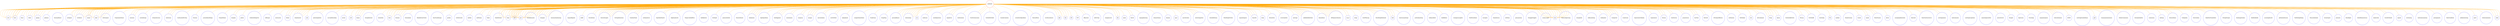 graph G {
	graph [nodesep=0.5 overlap=false spines=ortho]
	node [color=green shape=circle]
	AskReddit [color=red]
	aww [color=blue]
	AskReddit -- aww [color=orange]
	news [color=blue]
	AskReddit -- news [color=orange]
	Music [color=blue]
	AskReddit -- Music [color=orange]
	videos [color=blue]
	AskReddit -- videos [color=orange]
	aww [color=blue]
	AskReddit -- aww [color=orange]
	gaming [color=blue]
	AskReddit -- gaming [color=orange]
	pokemon [color=blue]
	AskReddit -- pokemon [color=orange]
	thisismylifenow [color=blue]
	AskReddit -- thisismylifenow [color=orange]
	southpark [color=blue]
	AskReddit -- southpark [color=orange]
	news [color=blue]
	AskReddit -- news [color=orange]
	worldnews [color=blue]
	AskReddit -- worldnews [color=orange]
	worldnews [color=blue]
	AskReddit -- worldnews [color=orange]
	worldnews [color=blue]
	AskReddit -- worldnews [color=orange]
	worldnews [color=blue]
	AskReddit -- worldnews [color=orange]
	worldnews [color=blue]
	AskReddit -- worldnews [color=orange]
	memes [color=blue]
	AskReddit -- memes [color=orange]
	Jokes [color=blue]
	AskReddit -- Jokes [color=orange]
	softwaregore [color=blue]
	AskReddit -- softwaregore [color=orange]
	ProgrammerHumor [color=blue]
	AskReddit -- ProgrammerHumor [color=orange]
	nononono [color=blue]
	AskReddit -- nononono [color=orange]
	assholedesign [color=blue]
	AskReddit -- assholedesign [color=orange]
	worldnews [color=blue]
	AskReddit -- worldnews [color=orange]
	h3h3productions [color=blue]
	AskReddit -- h3h3productions [color=orange]
	Libertarian [color=blue]
	AskReddit -- Libertarian [color=orange]
	UnethicalLifeProTips [color=blue]
	AskReddit -- UnethicalLifeProTips [color=orange]
	Firearms [color=blue]
	AskReddit -- Firearms [color=orange]
	justneckbeardthings [color=blue]
	AskReddit -- justneckbeardthings [color=orange]
	PrequelMemes [color=blue]
	AskReddit -- PrequelMemes [color=orange]
	facepalm [color=blue]
	AskReddit -- facepalm [color=orange]
	politics [color=blue]
	AskReddit -- politics [color=orange]
	ChildrenFallingOver [color=blue]
	AskReddit -- ChildrenFallingOver [color=orange]
	GifRecipes [color=blue]
	AskReddit -- GifRecipes [color=orange]
	motorcycles [color=blue]
	AskReddit -- motorcycles [color=orange]
	Python [color=blue]
	AskReddit -- Python [color=orange]
	Python [color=blue]
	AskReddit -- Python [color=orange]
	todayilearned [color=blue]
	AskReddit -- todayilearned [color=orange]
	aww [color=blue]
	AskReddit -- aww [color=orange]
	Python [color=blue]
	AskReddit -- Python [color=orange]
	cafe [color=blue]
	AskReddit -- cafe [color=orange]
	videos [color=blue]
	AskReddit -- videos [color=orange]
	photoshopbattles [color=blue]
	AskReddit -- photoshopbattles [color=orange]
	im14andthisisdeep [color=blue]
	AskReddit -- im14andthisisdeep [color=orange]
	movies [color=blue]
	AskReddit -- movies [color=orange]
	LSD [color=blue]
	AskReddit -- LSD [color=orange]
	hmmm [color=blue]
	AskReddit -- hmmm [color=orange]
	EnoughInternet [color=blue]
	AskReddit -- EnoughInternet [color=orange]
	listentothis [color=blue]
	AskReddit -- listentothis [color=orange]
	trees [color=blue]
	AskReddit -- trees [color=orange]
	formula1 [color=blue]
	AskReddit -- formula1 [color=orange]
	Jokes [color=blue]
	AskReddit -- Jokes [color=orange]
	formuladank [color=blue]
	AskReddit -- formuladank [color=orange]
	formula1 [color=blue]
	AskReddit -- formula1 [color=orange]
	formula1 [color=blue]
	AskReddit -- formula1 [color=orange]
	BikiniBottomTwitter [color=blue]
	AskReddit -- BikiniBottomTwitter [color=orange]
	formula1 [color=blue]
	AskReddit -- formula1 [color=orange]
	RaceTrackDesigns [color=blue]
	AskReddit -- RaceTrackDesigns [color=orange]
	formula1 [color=blue]
	AskReddit -- formula1 [color=orange]
	RaceTrackDesigns [color=blue]
	AskReddit -- RaceTrackDesigns [color=orange]
	gorillaz [color=blue]
	AskReddit -- gorillaz [color=orange]
	GetMotivated [color=blue]
	AskReddit -- GetMotivated [color=orange]
	AskMen [color=blue]
	AskReddit -- AskMen [color=orange]
	AskWomen [color=blue]
	AskReddit -- AskWomen [color=orange]
	Tinder [color=blue]
	AskReddit -- Tinder [color=orange]
	MadeMeSmile [color=blue]
	AskReddit -- MadeMeSmile [color=orange]
	funny [color=blue]
	AskReddit -- funny [color=orange]
	gifs [color=blue]
	AskReddit -- gifs [color=orange]
	Tinder [color=blue]
	AskReddit -- Tinder [color=orange]
	pics [color=blue]
	AskReddit -- pics [color=orange]
	forbiddensnacks [color=blue]
	AskReddit -- forbiddensnacks [color=orange]
	forbiddensnacks [color=blue]
	AskReddit -- forbiddensnacks [color=orange]
	forbiddensnacks [color=blue]
	AskReddit -- forbiddensnacks [color=orange]
	teenagers [color=blue]
	AskReddit -- teenagers [color=orange]
	forbiddensnacks [color=blue]
	AskReddit -- forbiddensnacks [color=orange]
	forbiddensnacks [color=blue]
	AskReddit -- forbiddensnacks [color=orange]
	forbiddensnacks [color=blue]
	AskReddit -- forbiddensnacks [color=orange]
	learnmachinelearning [color=blue]
	AskReddit -- learnmachinelearning [color=orange]
	worldnews [color=blue]
	AskReddit -- worldnews [color=orange]
	leagueoflegends [color=blue]
	AskReddit -- leagueoflegends [color=orange]
	netflix [color=blue]
	AskReddit -- netflix [color=orange]
	pics [color=blue]
	AskReddit -- pics [color=orange]
	MovieDetails [color=blue]
	AskReddit -- MovieDetails [color=orange]
	pics [color=blue]
	AskReddit -- pics [color=orange]
	MovieDetails [color=blue]
	AskReddit -- MovieDetails [color=orange]
	pics [color=blue]
	AskReddit -- pics [color=orange]
	Showerthoughts [color=blue]
	AskReddit -- Showerthoughts [color=orange]
	NoStupidQuestions [color=blue]
	AskReddit -- NoStupidQuestions [color=orange]
	TooAfraidToAsk [color=blue]
	AskReddit -- TooAfraidToAsk [color=orange]
	hmmm [color=blue]
	AskReddit -- hmmm [color=orange]
	awfuleyebrows [color=blue]
	AskReddit -- awfuleyebrows [color=orange]
	OopsDidntMeanTo [color=blue]
	AskReddit -- OopsDidntMeanTo [color=orange]
	gaming [color=blue]
	AskReddit -- gaming [color=orange]
	HighQualityGifs [color=blue]
	AskReddit -- HighQualityGifs [color=orange]
	ThingsCutInHalfPorn [color=blue]
	AskReddit -- ThingsCutInHalfPorn [color=orange]
	Badfaketexts [color=blue]
	AskReddit -- Badfaketexts [color=orange]
	NotMyJob [color=blue]
	AskReddit -- NotMyJob [color=orange]
	quityourbullshit [color=blue]
	AskReddit -- quityourbullshit [color=orange]
	MonsterHunter [color=blue]
	AskReddit -- MonsterHunter [color=orange]
	dankmemes [color=blue]
	AskReddit -- dankmemes [color=orange]
	bigdickproblems [color=blue]
	AskReddit -- bigdickproblems [color=orange]
	Showerthoughts [color=blue]
	AskReddit -- Showerthoughts [color=orange]
	thatHappened [color=blue]
	AskReddit -- thatHappened [color=orange]
	nonononoyes [color=blue]
	AskReddit -- nonononoyes [color=orange]
	conspiracy [color=blue]
	AskReddit -- conspiracy [color=orange]
	niceguys [color=blue]
	AskReddit -- niceguys [color=orange]
	thatHappened [color=blue]
	AskReddit -- thatHappened [color=orange]
	iamverybadass [color=blue]
	AskReddit -- iamverybadass [color=orange]
	LetsNotMeet [color=blue]
	AskReddit -- LetsNotMeet [color=orange]
	hiphopheads [color=blue]
	AskReddit -- hiphopheads [color=orange]
	orangeisthenewblack [color=blue]
	AskReddit -- orangeisthenewblack [color=orange]
	trees [color=blue]
	AskReddit -- trees [color=orange]
	FrankOcean [color=blue]
	AskReddit -- FrankOcean [color=orange]
	YoungThug [color=blue]
	AskReddit -- YoungThug [color=orange]
	todayilearned [color=blue]
	AskReddit -- todayilearned [color=orange]
	personalfinance [color=blue]
	AskReddit -- personalfinance [color=orange]
	relationships [color=blue]
	AskReddit -- relationships [color=orange]
	relationships [color=blue]
	AskReddit -- relationships [color=orange]
	relationships [color=blue]
	AskReddit -- relationships [color=orange]
	relationships [color=blue]
	AskReddit -- relationships [color=orange]
	sex [color=blue]
	AskReddit -- sex [color=orange]
	confession [color=blue]
	AskReddit -- confession [color=orange]
	morbidquestions [color=blue]
	AskReddit -- morbidquestions [color=orange]
	legaladvice [color=blue]
	AskReddit -- legaladvice [color=orange]
	morbidquestions [color=blue]
	AskReddit -- morbidquestions [color=orange]
	legaladvice [color=blue]
	AskReddit -- legaladvice [color=orange]
	legaladvice [color=blue]
	AskReddit -- legaladvice [color=orange]
	relationships [color=blue]
	AskReddit -- relationships [color=orange]
	battlestations [color=blue]
	AskReddit -- battlestations [color=orange]
	TwoXChromosomes [color=blue]
	AskReddit -- TwoXChromosomes [color=orange]
	relationships [color=blue]
	AskReddit -- relationships [color=orange]
	pics [color=blue]
	AskReddit -- pics [color=orange]
	TooMeIrlForMeIrl [color=blue]
	AskReddit -- TooMeIrlForMeIrl [color=orange]
	ComedyCemetery [color=blue]
	AskReddit -- ComedyCemetery [color=orange]
	seventhworldproblems [color=blue]
	AskReddit -- seventhworldproblems [color=orange]
	TheGoodPlace [color=blue]
	AskReddit -- TheGoodPlace [color=orange]
	facepalm [color=blue]
	AskReddit -- facepalm [color=orange]
	wowthissubexists [color=blue]
	AskReddit -- wowthissubexists [color=orange]
	lgbt [color=blue]
	AskReddit -- lgbt [color=orange]
	ComedyCemetery [color=blue]
	AskReddit -- ComedyCemetery [color=orange]
	tifu [color=blue]
	AskReddit -- tifu [color=orange]
	DIY [color=blue]
	AskReddit -- DIY [color=orange]
	WTF [color=blue]
	AskReddit -- WTF [color=orange]
	offmychest [color=blue]
	AskReddit -- offmychest [color=orange]
	LifeProTips [color=blue]
	AskReddit -- LifeProTips [color=orange]
	changemyview [color=blue]
	AskReddit -- changemyview [color=orange]
	dbz [color=blue]
	AskReddit -- dbz [color=orange]
	dbz [color=blue]
	AskReddit -- dbz [color=orange]
	dbz [color=blue]
	AskReddit -- dbz [color=orange]
	anime [color=blue]
	AskReddit -- anime [color=orange]
	Jokes [color=blue]
	AskReddit -- Jokes [color=orange]
	Jokes [color=blue]
	AskReddit -- Jokes [color=orange]
	lgbt [color=blue]
	AskReddit -- lgbt [color=orange]
	lgbt [color=blue]
	AskReddit -- lgbt [color=orange]
	Marvel [color=blue]
	AskReddit -- Marvel [color=orange]
	Jokes [color=blue]
	AskReddit -- Jokes [color=orange]
	languagelearning [color=blue]
	AskReddit -- languagelearning [color=orange]
	funny [color=blue]
	AskReddit -- funny [color=orange]
	worldnews [color=blue]
	AskReddit -- worldnews [color=orange]
	hitmanvhitman [color=blue]
	AskReddit -- hitmanvhitman [color=orange]
	funny [color=blue]
	AskReddit -- funny [color=orange]
	nononono [color=blue]
	AskReddit -- nononono [color=orange]
	Eminem [color=blue]
	AskReddit -- Eminem [color=orange]
	space [color=blue]
	AskReddit -- space [color=orange]
	marvelstudios [color=blue]
	AskReddit -- marvelstudios [color=orange]
	interestingasfuck [color=blue]
	AskReddit -- interestingasfuck [color=orange]
	videos [color=blue]
	AskReddit -- videos [color=orange]
	aww [color=blue]
	AskReddit -- aww [color=orange]
	SubredditDrama [color=blue]
	AskReddit -- SubredditDrama [color=orange]
	WhitePeopleTwitter [color=blue]
	AskReddit -- WhitePeopleTwitter [color=orange]
	rupaulsdragrace [color=blue]
	AskReddit -- rupaulsdragrace [color=orange]
	RoastMe [color=blue]
	AskReddit -- RoastMe [color=orange]
	RoastMe [color=blue]
	AskReddit -- RoastMe [color=orange]
	RoastMe [color=blue]
	AskReddit -- RoastMe [color=orange]
	"4chan" [color=blue]
	AskReddit -- "4chan" [color=orange]
	HistoryPorn [color=blue]
	AskReddit -- HistoryPorn [color=orange]
	videos [color=blue]
	AskReddit -- videos [color=orange]
	LivestreamFail [color=blue]
	AskReddit -- LivestreamFail [color=orange]
	LivestreamFail [color=blue]
	AskReddit -- LivestreamFail [color=orange]
	sadcringe [color=blue]
	AskReddit -- sadcringe [color=orange]
	AskRedditAfterDark [color=blue]
	AskReddit -- AskRedditAfterDark [color=orange]
	LifeProTips [color=blue]
	AskReddit -- LifeProTips [color=orange]
	BeautyBoxes [color=blue]
	AskReddit -- BeautyBoxes [color=orange]
	AskRedditAfterDark [color=blue]
	AskReddit -- AskRedditAfterDark [color=orange]
	AskRedditAfterDark [color=blue]
	AskReddit -- AskRedditAfterDark [color=orange]
	AskRedditAfterDark [color=blue]
	AskReddit -- AskRedditAfterDark [color=orange]
	AskRedditAfterDark [color=blue]
	AskReddit -- AskRedditAfterDark [color=orange]
	HPHogwartsMystery [color=blue]
	AskReddit -- HPHogwartsMystery [color=orange]
	HPHogwartsMystery [color=blue]
	AskReddit -- HPHogwartsMystery [color=orange]
	HPHogwartsMystery [color=blue]
	AskReddit -- HPHogwartsMystery [color=orange]
	HPHogwartsMystery [color=blue]
	AskReddit -- HPHogwartsMystery [color=orange]
	HPHogwartsMystery [color=blue]
	AskReddit -- HPHogwartsMystery [color=orange]
	HPHogwartsMystery [color=blue]
	AskReddit -- HPHogwartsMystery [color=orange]
	HPHogwartsMystery [color=blue]
	AskReddit -- HPHogwartsMystery [color=orange]
	HPHogwartsMystery [color=blue]
	AskReddit -- HPHogwartsMystery [color=orange]
	HPHogwartsMystery [color=blue]
	AskReddit -- HPHogwartsMystery [color=orange]
	teenagers [color=blue]
	AskReddit -- teenagers [color=orange]
	me_irl [color=blue]
	AskReddit -- me_irl [color=orange]
	creepy [color=blue]
	AskReddit -- creepy [color=orange]
	Marvel [color=blue]
	AskReddit -- Marvel [color=orange]
	OutOfTheLoop [color=blue]
	AskReddit -- OutOfTheLoop [color=orange]
	gaming [color=blue]
	AskReddit -- gaming [color=orange]
	AskRedditAfterDark [color=blue]
	AskReddit -- AskRedditAfterDark [color=orange]
	OutOfTheLoop [color=blue]
	AskReddit -- OutOfTheLoop [color=orange]
	WatchPeopleDieInside [color=blue]
	AskReddit -- WatchPeopleDieInside [color=orange]
	DnD [color=blue]
	AskReddit -- DnD [color=orange]
	WatchPeopleDieInside [color=blue]
	AskReddit -- WatchPeopleDieInside [color=orange]
	therewasanattempt [color=blue]
	AskReddit -- therewasanattempt [color=orange]
	Justfuckmyshitup [color=blue]
	AskReddit -- Justfuckmyshitup [color=orange]
	holdmyredbull [color=blue]
	AskReddit -- holdmyredbull [color=orange]
	nononono [color=blue]
	AskReddit -- nononono [color=orange]
	gifs [color=blue]
	AskReddit -- gifs [color=orange]
	DadReflexes [color=blue]
	AskReddit -- DadReflexes [color=orange]
	ContagiousLaughter [color=blue]
	AskReddit -- ContagiousLaughter [color=orange]
	funny [color=blue]
	AskReddit -- funny [color=orange]
	pics [color=blue]
	AskReddit -- pics [color=orange]
	ThriftStoreHauls [color=blue]
	AskReddit -- ThriftStoreHauls [color=orange]
	Incorgnito [color=blue]
	AskReddit -- Incorgnito [color=orange]
	teenagers [color=blue]
	AskReddit -- teenagers [color=orange]
	teenagers [color=blue]
	AskReddit -- teenagers [color=orange]
	ShaneDawson [color=blue]
	AskReddit -- ShaneDawson [color=orange]
	teenagers [color=blue]
	AskReddit -- teenagers [color=orange]
	LGBTeens [color=blue]
	AskReddit -- LGBTeens [color=orange]
	greysanatomy [color=blue]
	AskReddit -- greysanatomy [color=orange]
	ShaneDawson [color=blue]
	AskReddit -- ShaneDawson [color=orange]
	McJuggerNuggets [color=blue]
	AskReddit -- McJuggerNuggets [color=orange]
	McJuggerNuggets [color=blue]
	AskReddit -- McJuggerNuggets [color=orange]
	pics [color=blue]
	AskReddit -- pics [color=orange]
	Jokes [color=blue]
	AskReddit -- Jokes [color=orange]
	pics [color=blue]
	AskReddit -- pics [color=orange]
	instant_regret [color=blue]
	AskReddit -- instant_regret [color=orange]
	OopsDidntMeanTo [color=blue]
	AskReddit -- OopsDidntMeanTo [color=orange]
	nba [color=blue]
	AskReddit -- nba [color=orange]
	nba [color=blue]
	AskReddit -- nba [color=orange]
	Whatcouldgowrong [color=blue]
	AskReddit -- Whatcouldgowrong [color=orange]
	nba [color=blue]
	AskReddit -- nba [color=orange]
	chicagobulls [color=blue]
	AskReddit -- chicagobulls [color=orange]
	nba [color=blue]
	AskReddit -- nba [color=orange]
	nba [color=blue]
	AskReddit -- nba [color=orange]
	Whatcouldgowrong [color=blue]
	AskReddit -- Whatcouldgowrong [color=orange]
	NoStupidQuestions [color=blue]
	AskReddit -- NoStupidQuestions [color=orange]
	TooAfraidToAsk [color=blue]
	AskReddit -- TooAfraidToAsk [color=orange]
	hmmm [color=blue]
	AskReddit -- hmmm [color=orange]
	dankmemes [color=blue]
	AskReddit -- dankmemes [color=orange]
	oddlysatisfying [color=blue]
	AskReddit -- oddlysatisfying [color=orange]
	dankmemes [color=blue]
	AskReddit -- dankmemes [color=orange]
	dankmemes [color=blue]
	AskReddit -- dankmemes [color=orange]
	dankmemes [color=blue]
	AskReddit -- dankmemes [color=orange]
	holdmybeer [color=blue]
	AskReddit -- holdmybeer [color=orange]
	Unexpected [color=blue]
	AskReddit -- Unexpected [color=orange]
	CrimeScene [color=blue]
	AskReddit -- CrimeScene [color=orange]
	personalfinance [color=blue]
	AskReddit -- personalfinance [color=orange]
	TooAfraidToAsk [color=blue]
	AskReddit -- TooAfraidToAsk [color=orange]
	ExpectationVsReality [color=blue]
	AskReddit -- ExpectationVsReality [color=orange]
	Supernatural [color=blue]
	AskReddit -- Supernatural [color=orange]
	Terraria [color=blue]
	AskReddit -- Terraria [color=orange]
	ClintStevens [color=blue]
	AskReddit -- ClintStevens [color=orange]
	pcmasterrace [color=blue]
	AskReddit -- pcmasterrace [color=orange]
	Terraria [color=blue]
	AskReddit -- Terraria [color=orange]
	Terraria [color=blue]
	AskReddit -- Terraria [color=orange]
	ClintStevens [color=blue]
	AskReddit -- ClintStevens [color=orange]
	pics [color=blue]
	AskReddit -- pics [color=orange]
	pics [color=blue]
	AskReddit -- pics [color=orange]
	StarWars [color=blue]
	AskReddit -- StarWars [color=orange]
	funny [color=blue]
	AskReddit -- funny [color=orange]
	NASCAR [color=blue]
	AskReddit -- NASCAR [color=orange]
	SWGalaxyOfHeroes [color=blue]
	AskReddit -- SWGalaxyOfHeroes [color=orange]
	StarWars [color=blue]
	AskReddit -- StarWars [color=orange]
	NASCAR [color=blue]
	AskReddit -- NASCAR [color=orange]
	WatchPeopleDieInside [color=blue]
	AskReddit -- WatchPeopleDieInside [color=orange]
	videos [color=blue]
	AskReddit -- videos [color=orange]
	news [color=blue]
	AskReddit -- news [color=orange]
	nottheonion [color=blue]
	AskReddit -- nottheonion [color=orange]
	WatchPeopleDieInside [color=blue]
	AskReddit -- WatchPeopleDieInside [color=orange]
	TheWeeknd [color=blue]
	AskReddit -- TheWeeknd [color=orange]
	worldnews [color=blue]
	AskReddit -- worldnews [color=orange]
	gifs [color=blue]
	AskReddit -- gifs [color=orange]
	funny [color=blue]
	AskReddit -- funny [color=orange]
	pcmasterrace [color=blue]
	AskReddit -- pcmasterrace [color=orange]
	wow [color=blue]
	AskReddit -- wow [color=orange]
	AdviceAnimals [color=blue]
	AskReddit -- AdviceAnimals [color=orange]
	AdviceAnimals [color=blue]
	AskReddit -- AdviceAnimals [color=orange]
	trees [color=blue]
	AskReddit -- trees [color=orange]
	offmychest [color=blue]
	AskReddit -- offmychest [color=orange]
	Drugs [color=blue]
	AskReddit -- Drugs [color=orange]
	skyrim [color=blue]
	AskReddit -- skyrim [color=orange]
	skyrim [color=blue]
	AskReddit -- skyrim [color=orange]
	Drugs [color=blue]
	AskReddit -- Drugs [color=orange]
	todayilearned [color=blue]
	AskReddit -- todayilearned [color=orange]
	trees [color=blue]
	AskReddit -- trees [color=orange]
	NoStupidQuestions [color=blue]
	AskReddit -- NoStupidQuestions [color=orange]
	Drugs [color=blue]
	AskReddit -- Drugs [color=orange]
	funny [color=blue]
	AskReddit -- funny [color=orange]
	Showerthoughts [color=blue]
	AskReddit -- Showerthoughts [color=orange]
	MurderedByWords [color=blue]
	AskReddit -- MurderedByWords [color=orange]
	funny [color=blue]
	AskReddit -- funny [color=orange]
	funny [color=blue]
	AskReddit -- funny [color=orange]
	Unexpected [color=blue]
	AskReddit -- Unexpected [color=orange]
	Jokes [color=blue]
	AskReddit -- Jokes [color=orange]
	Petscop [color=blue]
	AskReddit -- Petscop [color=orange]
	FortNiteBR [color=blue]
	AskReddit -- FortNiteBR [color=orange]
	Petscop [color=blue]
	AskReddit -- Petscop [color=orange]
	boottoobig [color=blue]
	AskReddit -- boottoobig [color=orange]
	PS4 [color=blue]
	AskReddit -- PS4 [color=orange]
	marvelstudios [color=blue]
	AskReddit -- marvelstudios [color=orange]
	todayilearned [color=blue]
	AskReddit -- todayilearned [color=orange]
	FortNiteBR [color=blue]
	AskReddit -- FortNiteBR [color=orange]
	marvelstudios [color=blue]
	AskReddit -- marvelstudios [color=orange]
	madlads [color=blue]
	AskReddit -- madlads [color=orange]
	me_irl [color=blue]
	AskReddit -- me_irl [color=orange]
	MemeEconomy [color=blue]
	AskReddit -- MemeEconomy [color=orange]
	toronto [color=blue]
	AskReddit -- toronto [color=orange]
	todayilearned [color=blue]
	AskReddit -- todayilearned [color=orange]
	canada [color=blue]
	AskReddit -- canada [color=orange]
	canada [color=blue]
	AskReddit -- canada [color=orange]
	IWantToLearn [color=blue]
	AskReddit -- IWantToLearn [color=orange]
	niceguys [color=blue]
	AskReddit -- niceguys [color=orange]
	Libertarian [color=blue]
	AskReddit -- Libertarian [color=orange]
	Advice [color=blue]
	AskReddit -- Advice [color=orange]
	confession [color=blue]
	AskReddit -- confession [color=orange]
	Libertarian [color=blue]
	AskReddit -- Libertarian [color=orange]
	HistoryPorn [color=blue]
	AskReddit -- HistoryPorn [color=orange]
	WhitePeopleTwitter [color=blue]
	AskReddit -- WhitePeopleTwitter [color=orange]
	WhitePeopleTwitter [color=blue]
	AskReddit -- WhitePeopleTwitter [color=orange]
	insanepeoplefacebook [color=blue]
	AskReddit -- insanepeoplefacebook [color=orange]
	thatHappened [color=blue]
	AskReddit -- thatHappened [color=orange]
	nonononoyes [color=blue]
	AskReddit -- nonononoyes [color=orange]
	conspiracy [color=blue]
	AskReddit -- conspiracy [color=orange]
	niceguys [color=blue]
	AskReddit -- niceguys [color=orange]
	thatHappened [color=blue]
	AskReddit -- thatHappened [color=orange]
	iamverybadass [color=blue]
	AskReddit -- iamverybadass [color=orange]
	LetsNotMeet [color=blue]
	AskReddit -- LetsNotMeet [color=orange]
	hmmm [color=blue]
	AskReddit -- hmmm [color=orange]
	aww [color=blue]
	AskReddit -- aww [color=orange]
	Minecraft [color=blue]
	AskReddit -- Minecraft [color=orange]
	gaming [color=blue]
	AskReddit -- gaming [color=orange]
	Showerthoughts [color=blue]
	AskReddit -- Showerthoughts [color=orange]
	Unexpected [color=blue]
	AskReddit -- Unexpected [color=orange]
	StarWars [color=blue]
	AskReddit -- StarWars [color=orange]
	gaming [color=blue]
	AskReddit -- gaming [color=orange]
	interestingasfuck [color=blue]
	AskReddit -- interestingasfuck [color=orange]
	interestingasfuck [color=blue]
	AskReddit -- interestingasfuck [color=orange]
	Unexpected [color=blue]
	AskReddit -- Unexpected [color=orange]
	TalesFromYourServer [color=blue]
	AskReddit -- TalesFromYourServer [color=orange]
	NoStupidQuestions [color=blue]
	AskReddit -- NoStupidQuestions [color=orange]
	tifu [color=blue]
	AskReddit -- tifu [color=orange]
	astrologymemes [color=blue]
	AskReddit -- astrologymemes [color=orange]
	TwoXChromosomes [color=blue]
	AskReddit -- TwoXChromosomes [color=orange]
	astrologymemes [color=blue]
	AskReddit -- astrologymemes [color=orange]
	AskWomen [color=blue]
	AskReddit -- AskWomen [color=orange]
	TalesFromYourServer [color=blue]
	AskReddit -- TalesFromYourServer [color=orange]
	tifu [color=blue]
	AskReddit -- tifu [color=orange]
	badroommates [color=blue]
	AskReddit -- badroommates [color=orange]
	pics [color=blue]
	AskReddit -- pics [color=orange]
	Showerthoughts [color=blue]
	AskReddit -- Showerthoughts [color=orange]
	funny [color=blue]
	AskReddit -- funny [color=orange]
	interestingasfuck [color=blue]
	AskReddit -- interestingasfuck [color=orange]
	Showerthoughts [color=blue]
	AskReddit -- Showerthoughts [color=orange]
	nba [color=blue]
	AskReddit -- nba [color=orange]
	nba [color=blue]
	AskReddit -- nba [color=orange]
	RoastMe [color=blue]
	AskReddit -- RoastMe [color=orange]
	nba [color=blue]
	AskReddit -- nba [color=orange]
	nba [color=blue]
	AskReddit -- nba [color=orange]
	nba [color=blue]
	AskReddit -- nba [color=orange]
	nba [color=blue]
	AskReddit -- nba [color=orange]
	nba [color=blue]
	AskReddit -- nba [color=orange]
	nba [color=blue]
	AskReddit -- nba [color=orange]
	nba [color=blue]
	AskReddit -- nba [color=orange]
	Drugs [color=blue]
	AskReddit -- Drugs [color=orange]
	LateStageCapitalism [color=blue]
	AskReddit -- LateStageCapitalism [color=orange]
	iamatotalpieceofshit [color=blue]
	AskReddit -- iamatotalpieceofshit [color=orange]
	JusticeServed [color=blue]
	AskReddit -- JusticeServed [color=orange]
	niceguys [color=blue]
	AskReddit -- niceguys [color=orange]
	Nicegirls [color=blue]
	AskReddit -- Nicegirls [color=orange]
	depression [color=blue]
	AskReddit -- depression [color=orange]
	Futurology [color=blue]
	AskReddit -- Futurology [color=orange]
	unpopularopinion [color=blue]
	AskReddit -- unpopularopinion [color=orange]
	trebuchetmemes [color=blue]
	AskReddit -- trebuchetmemes [color=orange]
	teenagers [color=blue]
	AskReddit -- teenagers [color=orange]
	trebuchetmemes [color=blue]
	AskReddit -- trebuchetmemes [color=orange]
	teenagers [color=blue]
	AskReddit -- teenagers [color=orange]
	pics [color=blue]
	AskReddit -- pics [color=orange]
	DiWHY [color=blue]
	AskReddit -- DiWHY [color=orange]
	trebuchetmemes [color=blue]
	AskReddit -- trebuchetmemes [color=orange]
	LateStageGenderBinary [color=blue]
	AskReddit -- LateStageGenderBinary [color=orange]
	golf [color=blue]
	AskReddit -- golf [color=orange]
	traaaaaaannnnnnnnnns [color=blue]
	AskReddit -- traaaaaaannnnnnnnnns [color=orange]
	LateStageGenderBinary [color=blue]
	AskReddit -- LateStageGenderBinary [color=orange]
	DebateCommunism [color=blue]
	AskReddit -- DebateCommunism [color=orange]
	DebateCommunism [color=blue]
	AskReddit -- DebateCommunism [color=orange]
	DoesAnybodyElse [color=blue]
	AskReddit -- DoesAnybodyElse [color=orange]
	DebateCommunism [color=blue]
	AskReddit -- DebateCommunism [color=orange]
	traaaaaaannnnnnnnnns [color=blue]
	AskReddit -- traaaaaaannnnnnnnnns [color=orange]
	communism [color=blue]
	AskReddit -- communism [color=orange]
	Music [color=blue]
	AskReddit -- Music [color=orange]
	photoshopbattles [color=blue]
	AskReddit -- photoshopbattles [color=orange]
	aww [color=blue]
	AskReddit -- aww [color=orange]
	aww [color=blue]
	AskReddit -- aww [color=orange]
	aww [color=blue]
	AskReddit -- aww [color=orange]
	aww [color=blue]
	AskReddit -- aww [color=orange]
	AskOuija [color=blue]
	AskReddit -- AskOuija [color=orange]
	Jokes [color=blue]
	AskReddit -- Jokes [color=orange]
	trebuchetmemes [color=blue]
	AskReddit -- trebuchetmemes [color=orange]
	Showerthoughts [color=blue]
	AskReddit -- Showerthoughts [color=orange]
	HistoryMemes [color=blue]
	AskReddit -- HistoryMemes [color=orange]
	HistoryMemes [color=blue]
	AskReddit -- HistoryMemes [color=orange]
	Showerthoughts [color=blue]
	AskReddit -- Showerthoughts [color=orange]
	HistoryMemes [color=blue]
	AskReddit -- HistoryMemes [color=orange]
	TurkeyJerky [color=blue]
	AskReddit -- TurkeyJerky [color=orange]
	ForeverAlone [color=blue]
	AskReddit -- ForeverAlone [color=orange]
	AskRedditAfterDark [color=blue]
	AskReddit -- AskRedditAfterDark [color=orange]
	MakeNewFriendsHere [color=blue]
	AskReddit -- MakeNewFriendsHere [color=orange]
	MakeNewFriendsHere [color=blue]
	AskReddit -- MakeNewFriendsHere [color=orange]
	IWantToLearn [color=blue]
	AskReddit -- IWantToLearn [color=orange]
	IWantToLearn [color=blue]
	AskReddit -- IWantToLearn [color=orange]
	WritingPrompts [color=blue]
	AskReddit -- WritingPrompts [color=orange]
	relationships [color=blue]
	AskReddit -- relationships [color=orange]
	blackmagicfuckery [color=blue]
	AskReddit -- blackmagicfuckery [color=orange]
	Jokes [color=blue]
	AskReddit -- Jokes [color=orange]
	RedditInReddit [color=blue]
	AskReddit -- RedditInReddit [color=orange]
	Unexpected [color=blue]
	AskReddit -- Unexpected [color=orange]
	youseeingthisshit [color=blue]
	AskReddit -- youseeingthisshit [color=orange]
	gifsthatendtoosoon [color=blue]
	AskReddit -- gifsthatendtoosoon [color=orange]
	ThatPeelingFeeling [color=blue]
	AskReddit -- ThatPeelingFeeling [color=orange]
	gifs [color=blue]
	AskReddit -- gifs [color=orange]
	TheLastAirbender [color=blue]
	AskReddit -- TheLastAirbender [color=orange]
	Instantregret [color=blue]
	AskReddit -- Instantregret [color=orange]
	Unexpected [color=blue]
	AskReddit -- Unexpected [color=orange]
	relationships [color=blue]
	AskReddit -- relationships [color=orange]
	TwoXChromosomes [color=blue]
	AskReddit -- TwoXChromosomes [color=orange]
	jerseycity [color=blue]
	AskReddit -- jerseycity [color=orange]
	MensRights [color=blue]
	AskReddit -- MensRights [color=orange]
	todayilearned [color=blue]
	AskReddit -- todayilearned [color=orange]
	DnD [color=blue]
	AskReddit -- DnD [color=orange]
	DnD [color=blue]
	AskReddit -- DnD [color=orange]
	beholdthemasterrace [color=blue]
	AskReddit -- beholdthemasterrace [color=orange]
	ihadastroke [color=blue]
	AskReddit -- ihadastroke [color=orange]
	SwordOrSheath [color=blue]
	AskReddit -- SwordOrSheath [color=orange]
	SwordOrSheath [color=blue]
	AskReddit -- SwordOrSheath [color=orange]
	engrish [color=blue]
	AskReddit -- engrish [color=orange]
	oversharing [color=blue]
	AskReddit -- oversharing [color=orange]
	NoStupidQuestions [color=blue]
	AskReddit -- NoStupidQuestions [color=orange]
	tifu [color=blue]
	AskReddit -- tifu [color=orange]
	badwomensanatomy [color=blue]
	AskReddit -- badwomensanatomy [color=orange]
	preyingmantis [color=blue]
	AskReddit -- preyingmantis [color=orange]
	TalesFromRetail [color=blue]
	AskReddit -- TalesFromRetail [color=orange]
	mildlyinteresting [color=blue]
	AskReddit -- mildlyinteresting [color=orange]
	sports [color=blue]
	AskReddit -- sports [color=orange]
	wholesomememes [color=blue]
	AskReddit -- wholesomememes [color=orange]
	AMA [color=blue]
	AskReddit -- AMA [color=orange]
	AMA [color=blue]
	AskReddit -- AMA [color=orange]
	AMA [color=blue]
	AskReddit -- AMA [color=orange]
	AMA [color=blue]
	AskReddit -- AMA [color=orange]
}
